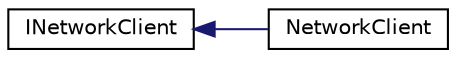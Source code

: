 digraph "Graphical Class Hierarchy"
{
  edge [fontname="Helvetica",fontsize="10",labelfontname="Helvetica",labelfontsize="10"];
  node [fontname="Helvetica",fontsize="10",shape=record];
  rankdir="LR";
  Node0 [label="INetworkClient",height=0.2,width=0.4,color="black", fillcolor="white", style="filled",URL="$class_i_network_client.html",tooltip="Interface for class which is responible for client network connection. "];
  Node0 -> Node1 [dir="back",color="midnightblue",fontsize="10",style="solid",fontname="Helvetica"];
  Node1 [label="NetworkClient",height=0.2,width=0.4,color="black", fillcolor="white", style="filled",URL="$class_network_client.html"];
}
